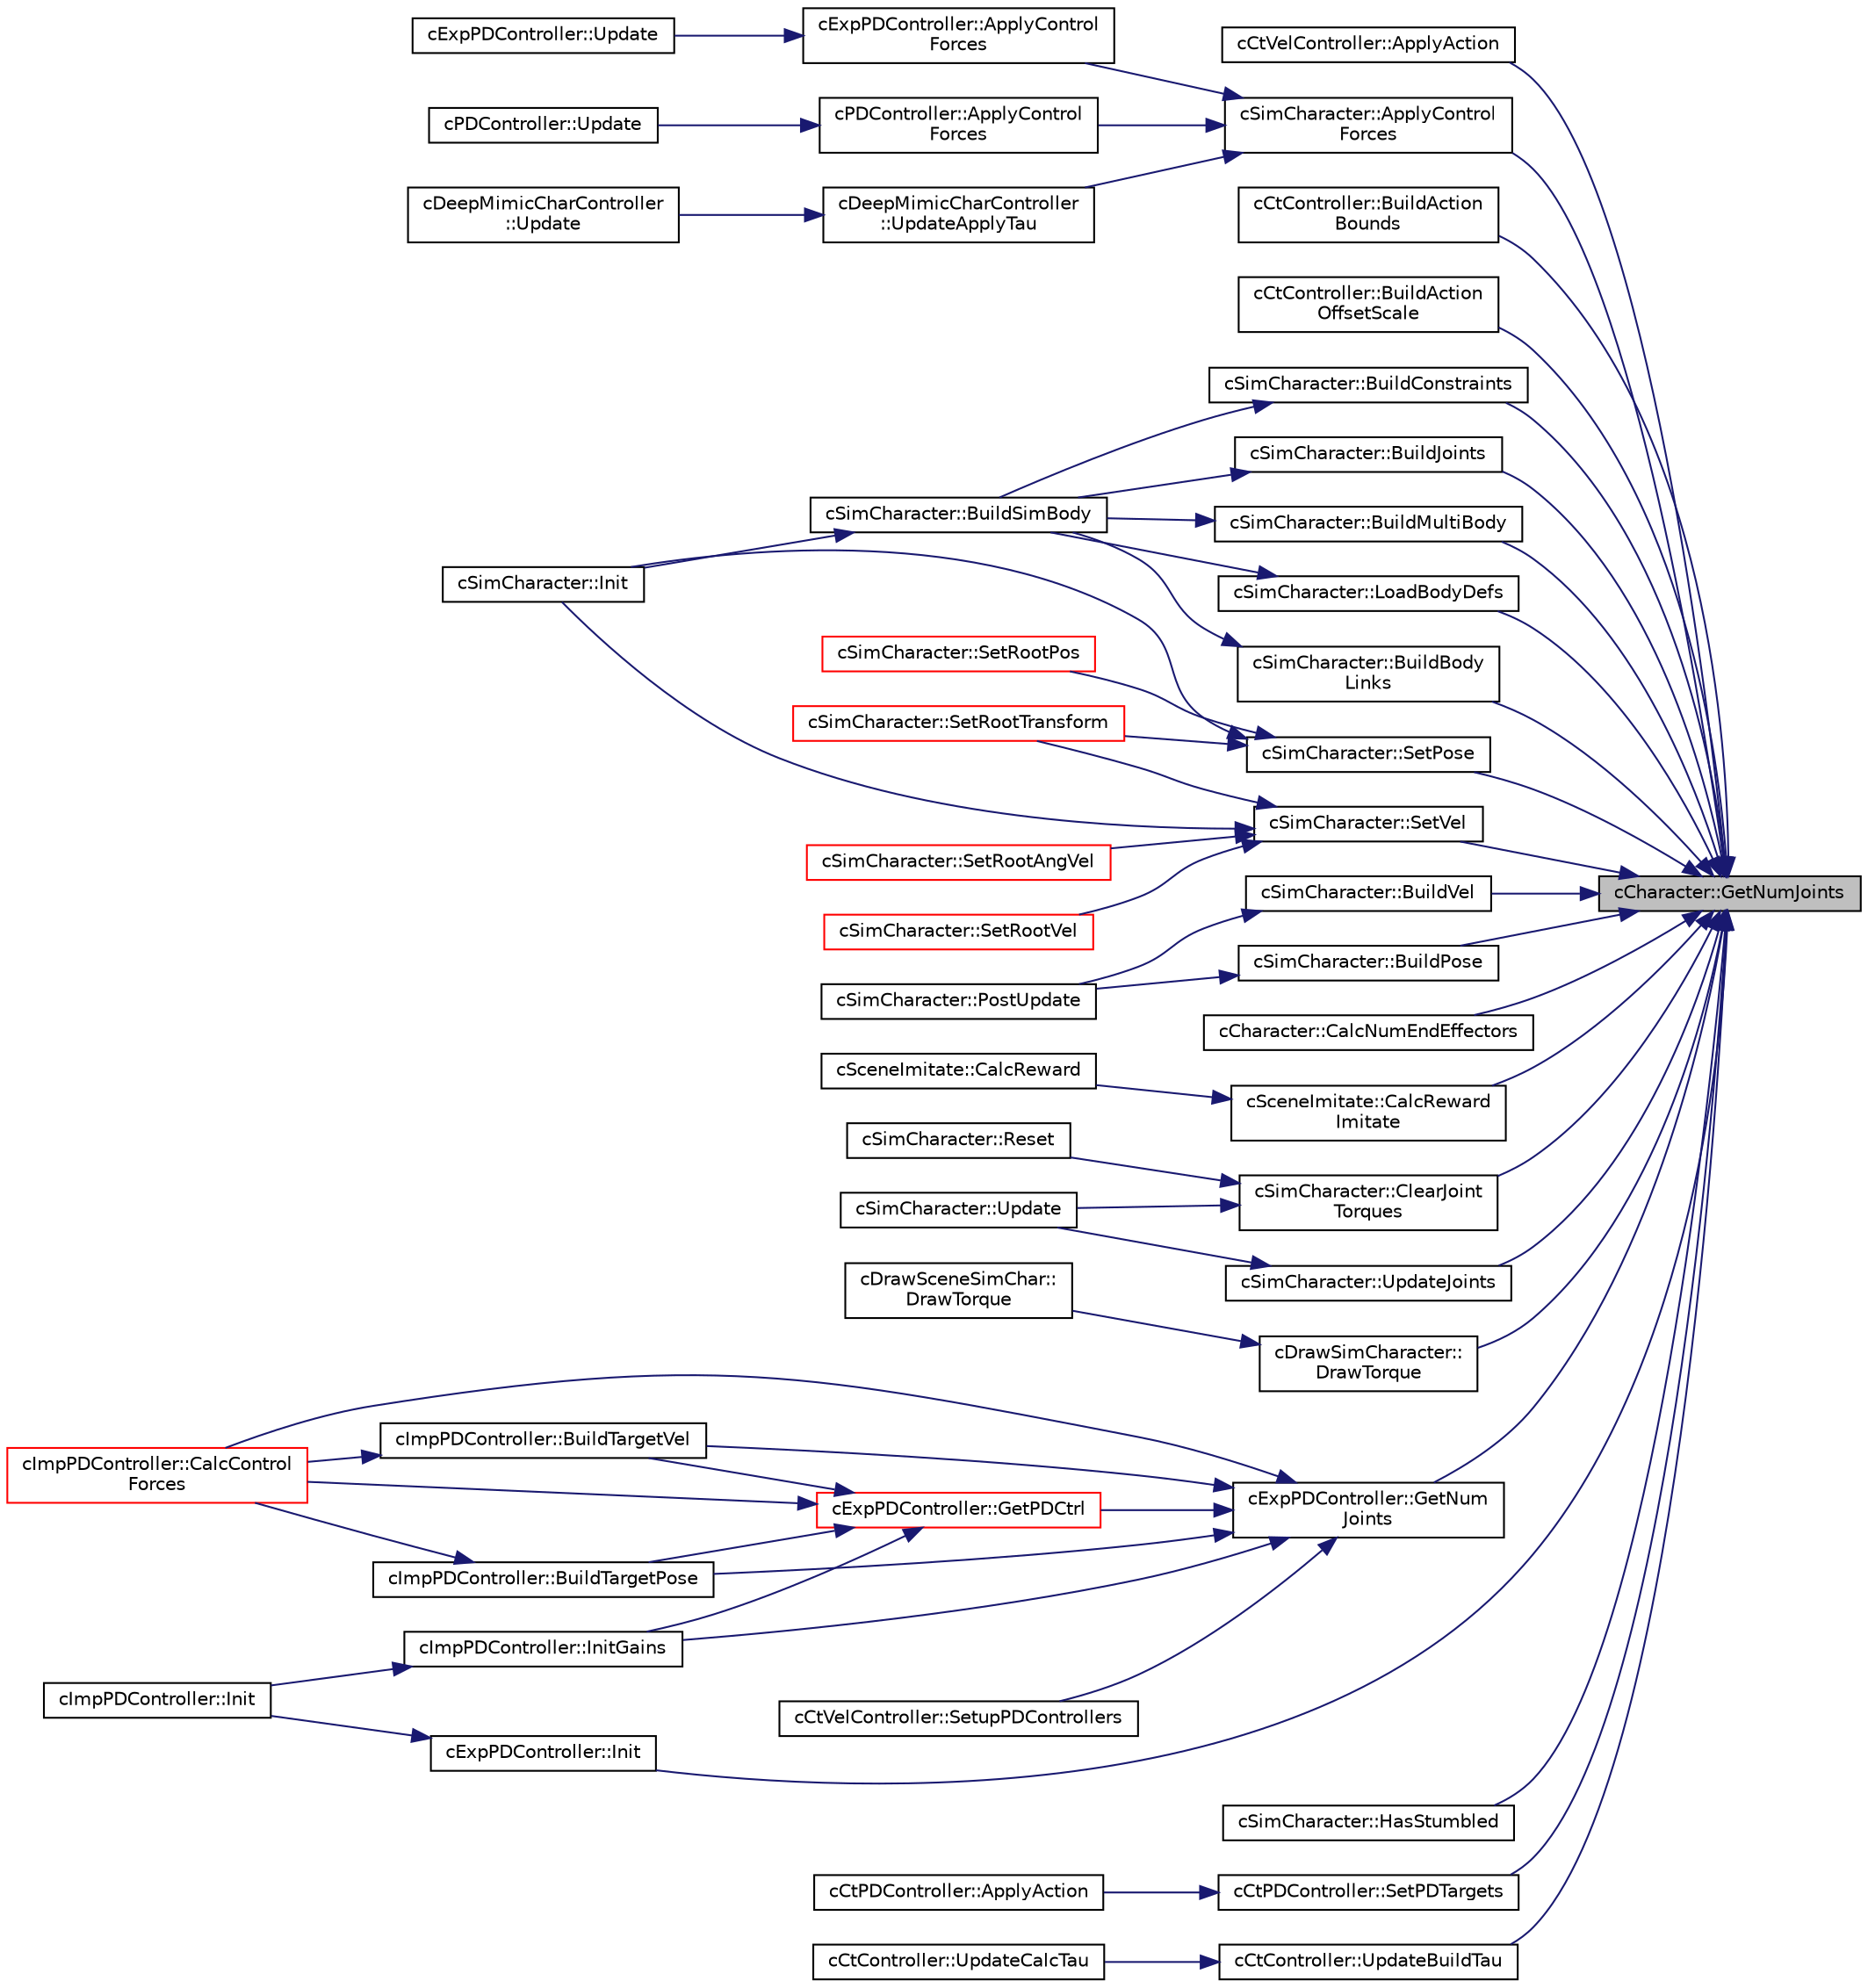 digraph "cCharacter::GetNumJoints"
{
 // LATEX_PDF_SIZE
  edge [fontname="Helvetica",fontsize="10",labelfontname="Helvetica",labelfontsize="10"];
  node [fontname="Helvetica",fontsize="10",shape=record];
  rankdir="RL";
  Node1 [label="cCharacter::GetNumJoints",height=0.2,width=0.4,color="black", fillcolor="grey75", style="filled", fontcolor="black",tooltip=" "];
  Node1 -> Node2 [dir="back",color="midnightblue",fontsize="10",style="solid",fontname="Helvetica"];
  Node2 [label="cCtVelController::ApplyAction",height=0.2,width=0.4,color="black", fillcolor="white", style="filled",URL="$classc_ct_vel_controller.html#a5dcf21da61c3431f0d5faed8f319e2db",tooltip=" "];
  Node1 -> Node3 [dir="back",color="midnightblue",fontsize="10",style="solid",fontname="Helvetica"];
  Node3 [label="cSimCharacter::ApplyControl\lForces",height=0.2,width=0.4,color="black", fillcolor="white", style="filled",URL="$classc_sim_character.html#a501a390bbce75b596b5dbca026a8c056",tooltip=" "];
  Node3 -> Node4 [dir="back",color="midnightblue",fontsize="10",style="solid",fontname="Helvetica"];
  Node4 [label="cExpPDController::ApplyControl\lForces",height=0.2,width=0.4,color="black", fillcolor="white", style="filled",URL="$classc_exp_p_d_controller.html#ae7c4527b7fa9555732d7a09c45a2b9da",tooltip=" "];
  Node4 -> Node5 [dir="back",color="midnightblue",fontsize="10",style="solid",fontname="Helvetica"];
  Node5 [label="cExpPDController::Update",height=0.2,width=0.4,color="black", fillcolor="white", style="filled",URL="$classc_exp_p_d_controller.html#a82436261295d0a3082a276bfbc2e7ff8",tooltip=" "];
  Node3 -> Node6 [dir="back",color="midnightblue",fontsize="10",style="solid",fontname="Helvetica"];
  Node6 [label="cPDController::ApplyControl\lForces",height=0.2,width=0.4,color="black", fillcolor="white", style="filled",URL="$classc_p_d_controller.html#ab9e556605537920fc445b54186672181",tooltip=" "];
  Node6 -> Node7 [dir="back",color="midnightblue",fontsize="10",style="solid",fontname="Helvetica"];
  Node7 [label="cPDController::Update",height=0.2,width=0.4,color="black", fillcolor="white", style="filled",URL="$classc_p_d_controller.html#a21691ce60be812e16d73e13a909b5698",tooltip=" "];
  Node3 -> Node8 [dir="back",color="midnightblue",fontsize="10",style="solid",fontname="Helvetica"];
  Node8 [label="cDeepMimicCharController\l::UpdateApplyTau",height=0.2,width=0.4,color="black", fillcolor="white", style="filled",URL="$classc_deep_mimic_char_controller.html#ad81fc04cfa280e13aad6cc775e64518b",tooltip=" "];
  Node8 -> Node9 [dir="back",color="midnightblue",fontsize="10",style="solid",fontname="Helvetica"];
  Node9 [label="cDeepMimicCharController\l::Update",height=0.2,width=0.4,color="black", fillcolor="white", style="filled",URL="$classc_deep_mimic_char_controller.html#ad3645072b817da8f199e060f0492aa6a",tooltip=" "];
  Node1 -> Node10 [dir="back",color="midnightblue",fontsize="10",style="solid",fontname="Helvetica"];
  Node10 [label="cCtController::BuildAction\lBounds",height=0.2,width=0.4,color="black", fillcolor="white", style="filled",URL="$classc_ct_controller.html#ab96786775c14e9b00adc55412d333b9f",tooltip=" "];
  Node1 -> Node11 [dir="back",color="midnightblue",fontsize="10",style="solid",fontname="Helvetica"];
  Node11 [label="cCtController::BuildAction\lOffsetScale",height=0.2,width=0.4,color="black", fillcolor="white", style="filled",URL="$classc_ct_controller.html#a9de4b4509192075c239845c63ec305e6",tooltip=" "];
  Node1 -> Node12 [dir="back",color="midnightblue",fontsize="10",style="solid",fontname="Helvetica"];
  Node12 [label="cSimCharacter::BuildBody\lLinks",height=0.2,width=0.4,color="black", fillcolor="white", style="filled",URL="$classc_sim_character.html#a8cf96cfff147d946811052fa7a3a50b3",tooltip=" "];
  Node12 -> Node13 [dir="back",color="midnightblue",fontsize="10",style="solid",fontname="Helvetica"];
  Node13 [label="cSimCharacter::BuildSimBody",height=0.2,width=0.4,color="black", fillcolor="white", style="filled",URL="$classc_sim_character.html#a3cca4d62a0b31a5da8268cebdd7ddc23",tooltip=" "];
  Node13 -> Node14 [dir="back",color="midnightblue",fontsize="10",style="solid",fontname="Helvetica"];
  Node14 [label="cSimCharacter::Init",height=0.2,width=0.4,color="black", fillcolor="white", style="filled",URL="$classc_sim_character.html#a268ec8e85dcc271e9bb20a8e0c44c124",tooltip=" "];
  Node1 -> Node15 [dir="back",color="midnightblue",fontsize="10",style="solid",fontname="Helvetica"];
  Node15 [label="cSimCharacter::BuildConstraints",height=0.2,width=0.4,color="black", fillcolor="white", style="filled",URL="$classc_sim_character.html#a07a564dac2923914e6144dedb2cef8af",tooltip=" "];
  Node15 -> Node13 [dir="back",color="midnightblue",fontsize="10",style="solid",fontname="Helvetica"];
  Node1 -> Node16 [dir="back",color="midnightblue",fontsize="10",style="solid",fontname="Helvetica"];
  Node16 [label="cSimCharacter::BuildJoints",height=0.2,width=0.4,color="black", fillcolor="white", style="filled",URL="$classc_sim_character.html#ac3026fc1dac59be3aa9ac534a82b7ade",tooltip=" "];
  Node16 -> Node13 [dir="back",color="midnightblue",fontsize="10",style="solid",fontname="Helvetica"];
  Node1 -> Node17 [dir="back",color="midnightblue",fontsize="10",style="solid",fontname="Helvetica"];
  Node17 [label="cSimCharacter::BuildMultiBody",height=0.2,width=0.4,color="black", fillcolor="white", style="filled",URL="$classc_sim_character.html#a6a66eac5718b437270cc835d42e56002",tooltip=" "];
  Node17 -> Node13 [dir="back",color="midnightblue",fontsize="10",style="solid",fontname="Helvetica"];
  Node1 -> Node18 [dir="back",color="midnightblue",fontsize="10",style="solid",fontname="Helvetica"];
  Node18 [label="cSimCharacter::BuildPose",height=0.2,width=0.4,color="black", fillcolor="white", style="filled",URL="$classc_sim_character.html#a01a4858503a34a2d620bdb02f7b1f6e6",tooltip=" "];
  Node18 -> Node19 [dir="back",color="midnightblue",fontsize="10",style="solid",fontname="Helvetica"];
  Node19 [label="cSimCharacter::PostUpdate",height=0.2,width=0.4,color="black", fillcolor="white", style="filled",URL="$classc_sim_character.html#a8c66097eb42b23db0bd0a8f156cf7871",tooltip=" "];
  Node1 -> Node20 [dir="back",color="midnightblue",fontsize="10",style="solid",fontname="Helvetica"];
  Node20 [label="cSimCharacter::BuildVel",height=0.2,width=0.4,color="black", fillcolor="white", style="filled",URL="$classc_sim_character.html#ab14a5d230226c677eeaff5d042bc0320",tooltip=" "];
  Node20 -> Node19 [dir="back",color="midnightblue",fontsize="10",style="solid",fontname="Helvetica"];
  Node1 -> Node21 [dir="back",color="midnightblue",fontsize="10",style="solid",fontname="Helvetica"];
  Node21 [label="cCharacter::CalcNumEndEffectors",height=0.2,width=0.4,color="black", fillcolor="white", style="filled",URL="$classc_character.html#ac12e9eaaeb529db0896f66f1b29da76b",tooltip=" "];
  Node1 -> Node22 [dir="back",color="midnightblue",fontsize="10",style="solid",fontname="Helvetica"];
  Node22 [label="cSceneImitate::CalcReward\lImitate",height=0.2,width=0.4,color="black", fillcolor="white", style="filled",URL="$classc_scene_imitate.html#a5fa3ac5de8bbde3998e4943fcf8ab18b",tooltip=" "];
  Node22 -> Node23 [dir="back",color="midnightblue",fontsize="10",style="solid",fontname="Helvetica"];
  Node23 [label="cSceneImitate::CalcReward",height=0.2,width=0.4,color="black", fillcolor="white", style="filled",URL="$classc_scene_imitate.html#aed775e0aa0df893f1df6b35cda0cbeab",tooltip=" "];
  Node1 -> Node24 [dir="back",color="midnightblue",fontsize="10",style="solid",fontname="Helvetica"];
  Node24 [label="cSimCharacter::ClearJoint\lTorques",height=0.2,width=0.4,color="black", fillcolor="white", style="filled",URL="$classc_sim_character.html#a4ef45ad136c1ebc9637f48013fb1ff98",tooltip=" "];
  Node24 -> Node25 [dir="back",color="midnightblue",fontsize="10",style="solid",fontname="Helvetica"];
  Node25 [label="cSimCharacter::Reset",height=0.2,width=0.4,color="black", fillcolor="white", style="filled",URL="$classc_sim_character.html#a2f09bafdbdfd7aeb133eff65b6aa692b",tooltip=" "];
  Node24 -> Node26 [dir="back",color="midnightblue",fontsize="10",style="solid",fontname="Helvetica"];
  Node26 [label="cSimCharacter::Update",height=0.2,width=0.4,color="black", fillcolor="white", style="filled",URL="$classc_sim_character.html#a08502801e86cf01ad5066981fee504ed",tooltip=" "];
  Node1 -> Node27 [dir="back",color="midnightblue",fontsize="10",style="solid",fontname="Helvetica"];
  Node27 [label="cDrawSimCharacter::\lDrawTorque",height=0.2,width=0.4,color="black", fillcolor="white", style="filled",URL="$classc_draw_sim_character.html#a8d80e489711dc094d9f5dda0f6f5bcfc",tooltip=" "];
  Node27 -> Node28 [dir="back",color="midnightblue",fontsize="10",style="solid",fontname="Helvetica"];
  Node28 [label="cDrawSceneSimChar::\lDrawTorque",height=0.2,width=0.4,color="black", fillcolor="white", style="filled",URL="$classc_draw_scene_sim_char.html#ade2b8139ed9ab688252c061e13cf5aba",tooltip=" "];
  Node1 -> Node29 [dir="back",color="midnightblue",fontsize="10",style="solid",fontname="Helvetica"];
  Node29 [label="cExpPDController::GetNum\lJoints",height=0.2,width=0.4,color="black", fillcolor="white", style="filled",URL="$classc_exp_p_d_controller.html#a9912a016a544b802a995f2dd7ee78851",tooltip=" "];
  Node29 -> Node30 [dir="back",color="midnightblue",fontsize="10",style="solid",fontname="Helvetica"];
  Node30 [label="cImpPDController::BuildTargetPose",height=0.2,width=0.4,color="black", fillcolor="white", style="filled",URL="$classc_imp_p_d_controller.html#ab0cbdb157d74f97bdd3a97560de89e3c",tooltip=" "];
  Node30 -> Node31 [dir="back",color="midnightblue",fontsize="10",style="solid",fontname="Helvetica"];
  Node31 [label="cImpPDController::CalcControl\lForces",height=0.2,width=0.4,color="red", fillcolor="white", style="filled",URL="$classc_imp_p_d_controller.html#ad842a2f1c8e4fcc041e5e5c92251711f",tooltip=" "];
  Node29 -> Node35 [dir="back",color="midnightblue",fontsize="10",style="solid",fontname="Helvetica"];
  Node35 [label="cImpPDController::BuildTargetVel",height=0.2,width=0.4,color="black", fillcolor="white", style="filled",URL="$classc_imp_p_d_controller.html#ae30d4c5197d61d667283ae5b883aa271",tooltip=" "];
  Node35 -> Node31 [dir="back",color="midnightblue",fontsize="10",style="solid",fontname="Helvetica"];
  Node29 -> Node31 [dir="back",color="midnightblue",fontsize="10",style="solid",fontname="Helvetica"];
  Node29 -> Node36 [dir="back",color="midnightblue",fontsize="10",style="solid",fontname="Helvetica"];
  Node36 [label="cExpPDController::GetPDCtrl",height=0.2,width=0.4,color="red", fillcolor="white", style="filled",URL="$classc_exp_p_d_controller.html#aa994bedd1c9328776e726273d190ef56",tooltip=" "];
  Node36 -> Node30 [dir="back",color="midnightblue",fontsize="10",style="solid",fontname="Helvetica"];
  Node36 -> Node35 [dir="back",color="midnightblue",fontsize="10",style="solid",fontname="Helvetica"];
  Node36 -> Node31 [dir="back",color="midnightblue",fontsize="10",style="solid",fontname="Helvetica"];
  Node36 -> Node45 [dir="back",color="midnightblue",fontsize="10",style="solid",fontname="Helvetica"];
  Node45 [label="cImpPDController::InitGains",height=0.2,width=0.4,color="black", fillcolor="white", style="filled",URL="$classc_imp_p_d_controller.html#aaa207c8eb8722eff0802365fd07f0557",tooltip=" "];
  Node45 -> Node46 [dir="back",color="midnightblue",fontsize="10",style="solid",fontname="Helvetica"];
  Node46 [label="cImpPDController::Init",height=0.2,width=0.4,color="black", fillcolor="white", style="filled",URL="$classc_imp_p_d_controller.html#a3088ee721f685b485cc6084907c292a5",tooltip=" "];
  Node29 -> Node45 [dir="back",color="midnightblue",fontsize="10",style="solid",fontname="Helvetica"];
  Node29 -> Node48 [dir="back",color="midnightblue",fontsize="10",style="solid",fontname="Helvetica"];
  Node48 [label="cCtVelController::SetupPDControllers",height=0.2,width=0.4,color="black", fillcolor="white", style="filled",URL="$classc_ct_vel_controller.html#a4589995099152d0beb52d0c7f1cf125d",tooltip=" "];
  Node1 -> Node57 [dir="back",color="midnightblue",fontsize="10",style="solid",fontname="Helvetica"];
  Node57 [label="cSimCharacter::HasStumbled",height=0.2,width=0.4,color="black", fillcolor="white", style="filled",URL="$classc_sim_character.html#adee9cab6f5898e1149f10ee8542efe9f",tooltip=" "];
  Node1 -> Node58 [dir="back",color="midnightblue",fontsize="10",style="solid",fontname="Helvetica"];
  Node58 [label="cExpPDController::Init",height=0.2,width=0.4,color="black", fillcolor="white", style="filled",URL="$classc_exp_p_d_controller.html#a3aac3bb46f672354b1b4991bc5cbb297",tooltip=" "];
  Node58 -> Node46 [dir="back",color="midnightblue",fontsize="10",style="solid",fontname="Helvetica"];
  Node1 -> Node59 [dir="back",color="midnightblue",fontsize="10",style="solid",fontname="Helvetica"];
  Node59 [label="cSimCharacter::LoadBodyDefs",height=0.2,width=0.4,color="black", fillcolor="white", style="filled",URL="$classc_sim_character.html#af84cbb564d21555bda24dc6549ec64af",tooltip=" "];
  Node59 -> Node13 [dir="back",color="midnightblue",fontsize="10",style="solid",fontname="Helvetica"];
  Node1 -> Node41 [dir="back",color="midnightblue",fontsize="10",style="solid",fontname="Helvetica"];
  Node41 [label="cCtPDController::SetPDTargets",height=0.2,width=0.4,color="black", fillcolor="white", style="filled",URL="$classc_ct_p_d_controller.html#a73cf0273d980c0442d175a3bf3ec7991",tooltip=" "];
  Node41 -> Node42 [dir="back",color="midnightblue",fontsize="10",style="solid",fontname="Helvetica"];
  Node42 [label="cCtPDController::ApplyAction",height=0.2,width=0.4,color="black", fillcolor="white", style="filled",URL="$classc_ct_p_d_controller.html#ac6a97924404e769f8564132615ecdf8a",tooltip=" "];
  Node1 -> Node60 [dir="back",color="midnightblue",fontsize="10",style="solid",fontname="Helvetica"];
  Node60 [label="cSimCharacter::SetPose",height=0.2,width=0.4,color="black", fillcolor="white", style="filled",URL="$classc_sim_character.html#af90f9cd7b45cb9f6ea3635bfa562675d",tooltip=" "];
  Node60 -> Node14 [dir="back",color="midnightblue",fontsize="10",style="solid",fontname="Helvetica"];
  Node60 -> Node61 [dir="back",color="midnightblue",fontsize="10",style="solid",fontname="Helvetica"];
  Node61 [label="cSimCharacter::SetRootPos",height=0.2,width=0.4,color="red", fillcolor="white", style="filled",URL="$classc_sim_character.html#af6fa6b41fbce89da71285ed1840ae9b1",tooltip=" "];
  Node60 -> Node63 [dir="back",color="midnightblue",fontsize="10",style="solid",fontname="Helvetica"];
  Node63 [label="cSimCharacter::SetRootTransform",height=0.2,width=0.4,color="red", fillcolor="white", style="filled",URL="$classc_sim_character.html#a615ae95d65aaf5991be40b41a2f3a89d",tooltip=" "];
  Node1 -> Node66 [dir="back",color="midnightblue",fontsize="10",style="solid",fontname="Helvetica"];
  Node66 [label="cSimCharacter::SetVel",height=0.2,width=0.4,color="black", fillcolor="white", style="filled",URL="$classc_sim_character.html#aa542e4d6411dd1e9499cf52ae19a28a5",tooltip=" "];
  Node66 -> Node14 [dir="back",color="midnightblue",fontsize="10",style="solid",fontname="Helvetica"];
  Node66 -> Node67 [dir="back",color="midnightblue",fontsize="10",style="solid",fontname="Helvetica"];
  Node67 [label="cSimCharacter::SetRootAngVel",height=0.2,width=0.4,color="red", fillcolor="white", style="filled",URL="$classc_sim_character.html#a5ade3fe681187af471aef8e4d1dbe7db",tooltip=" "];
  Node66 -> Node63 [dir="back",color="midnightblue",fontsize="10",style="solid",fontname="Helvetica"];
  Node66 -> Node69 [dir="back",color="midnightblue",fontsize="10",style="solid",fontname="Helvetica"];
  Node69 [label="cSimCharacter::SetRootVel",height=0.2,width=0.4,color="red", fillcolor="white", style="filled",URL="$classc_sim_character.html#a48c47358531012c5b93665227a2f8ca3",tooltip=" "];
  Node1 -> Node71 [dir="back",color="midnightblue",fontsize="10",style="solid",fontname="Helvetica"];
  Node71 [label="cCtController::UpdateBuildTau",height=0.2,width=0.4,color="black", fillcolor="white", style="filled",URL="$classc_ct_controller.html#a669300910288b43fdf4cc641a5912bd6",tooltip=" "];
  Node71 -> Node72 [dir="back",color="midnightblue",fontsize="10",style="solid",fontname="Helvetica"];
  Node72 [label="cCtController::UpdateCalcTau",height=0.2,width=0.4,color="black", fillcolor="white", style="filled",URL="$classc_ct_controller.html#ab96a2ef7f43c0fbd0824ae5a0ee84d92",tooltip=" "];
  Node1 -> Node73 [dir="back",color="midnightblue",fontsize="10",style="solid",fontname="Helvetica"];
  Node73 [label="cSimCharacter::UpdateJoints",height=0.2,width=0.4,color="black", fillcolor="white", style="filled",URL="$classc_sim_character.html#a55f4a7d0cc22a80a63546eb69663592b",tooltip=" "];
  Node73 -> Node26 [dir="back",color="midnightblue",fontsize="10",style="solid",fontname="Helvetica"];
}
